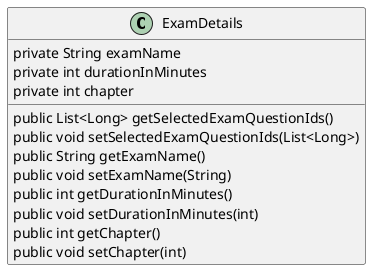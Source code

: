 @startuml
skinparam classAttributeIconSize 0
class ExamDetails {
    private String examName
    private int durationInMinutes
    private int chapter
    public List<Long> getSelectedExamQuestionIds()
    public void setSelectedExamQuestionIds(List<Long>)
    public String getExamName()
    public void setExamName(String)
    public int getDurationInMinutes()
    public void setDurationInMinutes(int)
    public int getChapter()
    public void setChapter(int)
}
@enduml
